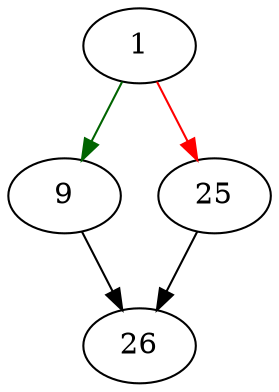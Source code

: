 strict digraph "getCellInfo" {
	// Node definitions.
	1 [entry=true];
	9;
	25;
	26;

	// Edge definitions.
	1 -> 9 [
		color=darkgreen
		cond=true
	];
	1 -> 25 [
		color=red
		cond=false
	];
	9 -> 26;
	25 -> 26;
}